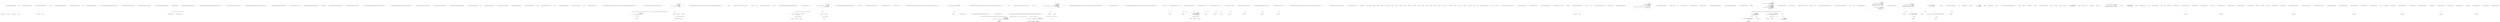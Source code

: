 digraph  {
n0 [cluster="Humanizer.Localisation.Formatters.ArabicFormatter.GetResourceKey(string, int)", label="Entry Humanizer.Localisation.Formatters.ArabicFormatter.GetResourceKey(string, int)", span="7-7"];
n1 [cluster="Humanizer.Localisation.Formatters.ArabicFormatter.GetResourceKey(string, int)", label="number == 2", span="10-10"];
n2 [cluster="Humanizer.Localisation.Formatters.ArabicFormatter.GetResourceKey(string, int)", label="return resourceKey + DualPostfix;", span="11-11"];
n3 [cluster="Humanizer.Localisation.Formatters.ArabicFormatter.GetResourceKey(string, int)", label="number >= 3 && number <= 10", span="14-14"];
n4 [cluster="Humanizer.Localisation.Formatters.ArabicFormatter.GetResourceKey(string, int)", label="return resourceKey + PluralPostfix;", span="15-15"];
n5 [cluster="Humanizer.Localisation.Formatters.ArabicFormatter.GetResourceKey(string, int)", label="return resourceKey;", span="17-17"];
n6 [cluster="Humanizer.Localisation.Formatters.ArabicFormatter.GetResourceKey(string, int)", label="Exit Humanizer.Localisation.Formatters.ArabicFormatter.GetResourceKey(string, int)", span="7-7"];
m0_0 [cluster="Humanizer.Localisation.Formatters.CzechSlovakPolishFormatter.GetResourceKey(string, int)", file="CzechSlovakPolishFormatter.cs", label="Entry Humanizer.Localisation.Formatters.CzechSlovakPolishFormatter.GetResourceKey(string, int)", span="6-6"];
m0_1 [cluster="Humanizer.Localisation.Formatters.CzechSlovakPolishFormatter.GetResourceKey(string, int)", file="CzechSlovakPolishFormatter.cs", label="number > 1 && number < 5", span="8-8"];
m0_2 [cluster="Humanizer.Localisation.Formatters.CzechSlovakPolishFormatter.GetResourceKey(string, int)", file="CzechSlovakPolishFormatter.cs", label="return resourceKey + PaucalPostfix;", span="9-9"];
m0_3 [cluster="Humanizer.Localisation.Formatters.CzechSlovakPolishFormatter.GetResourceKey(string, int)", file="CzechSlovakPolishFormatter.cs", label="return resourceKey;", span="11-11"];
m0_4 [cluster="Humanizer.Localisation.Formatters.CzechSlovakPolishFormatter.GetResourceKey(string, int)", file="CzechSlovakPolishFormatter.cs", label="Exit Humanizer.Localisation.Formatters.CzechSlovakPolishFormatter.GetResourceKey(string, int)", span="6-6"];
m3_30 [cluster="Humanizer.Localisation.Formatters.DefaultFormatter.GetResourceKey(string, int)", file="DefaultFormatter.cs", label="Entry Humanizer.Localisation.Formatters.DefaultFormatter.GetResourceKey(string, int)", span="93-93"];
m3_32 [cluster="Humanizer.Localisation.Formatters.DefaultFormatter.GetResourceKey(string, int)", file="DefaultFormatter.cs", label="return resourceKey;", span="95-95"];
m3_33 [cluster="Humanizer.Localisation.Formatters.DefaultFormatter.GetResourceKey(string, int)", file="DefaultFormatter.cs", label="Exit Humanizer.Localisation.Formatters.DefaultFormatter.GetResourceKey(string, int)", span="93-93"];
m3_17 [cluster="Humanizer.Localisation.ResourceKeys.DateHumanize.GetResourceKey(Humanizer.Localisation.TimeUnit, Humanizer.Localisation.Tense, int)", file="DefaultFormatter.cs", label="Entry Humanizer.Localisation.ResourceKeys.DateHumanize.GetResourceKey(Humanizer.Localisation.TimeUnit, Humanizer.Localisation.Tense, int)", span="30-30"];
m3_18 [cluster="Humanizer.Localisation.Formatters.DefaultFormatter.Format(string, System.Globalization.CultureInfo)", file="DefaultFormatter.cs", label="Entry Humanizer.Localisation.Formatters.DefaultFormatter.Format(string, System.Globalization.CultureInfo)", span="70-70"];
m3_25 [cluster="Humanizer.Localisation.Formatters.DefaultFormatter.Format(string, System.Globalization.CultureInfo)", file="DefaultFormatter.cs", label="Exit Humanizer.Localisation.Formatters.DefaultFormatter.Format(string, System.Globalization.CultureInfo)", span="70-70"];
m3_11 [cluster="Humanizer.Localisation.Formatters.DefaultFormatter.TimeSpanHumanize(Humanizer.Localisation.TimeUnit, int)", file="DefaultFormatter.cs", label="Entry Humanizer.Localisation.Formatters.DefaultFormatter.TimeSpanHumanize(Humanizer.Localisation.TimeUnit, int)", span="47-47"];
m3_12 [cluster="Humanizer.Localisation.Formatters.DefaultFormatter.TimeSpanHumanize(Humanizer.Localisation.TimeUnit, int)", file="DefaultFormatter.cs", label="return GetResourceForTimeSpan(timeUnit, unit);", span="49-49"];
m3_13 [cluster="Humanizer.Localisation.Formatters.DefaultFormatter.TimeSpanHumanize(Humanizer.Localisation.TimeUnit, int)", file="DefaultFormatter.cs", label="Exit Humanizer.Localisation.Formatters.DefaultFormatter.TimeSpanHumanize(Humanizer.Localisation.TimeUnit, int)", span="47-47"];
m3_3 [cluster="Humanizer.Localisation.Formatters.DefaultFormatter.GetResourceForDate(Humanizer.Localisation.TimeUnit, Humanizer.Localisation.Tense, int, System.Globalization.CultureInfo)", file="DefaultFormatter.cs", label="Entry Humanizer.Localisation.Formatters.DefaultFormatter.GetResourceForDate(Humanizer.Localisation.TimeUnit, Humanizer.Localisation.Tense, int, System.Globalization.CultureInfo)", span="52-52"];
m3_14 [cluster="Humanizer.Localisation.Formatters.DefaultFormatter.GetResourceForDate(Humanizer.Localisation.TimeUnit, Humanizer.Localisation.Tense, int, System.Globalization.CultureInfo)", file="DefaultFormatter.cs", label="string resourceKey = ResourceKeys.DateHumanize.GetResourceKey(unit, timeUnitTense: timeUnitTense, count: count)", span="54-54"];
m3_16 [cluster="Humanizer.Localisation.Formatters.DefaultFormatter.GetResourceForDate(Humanizer.Localisation.TimeUnit, Humanizer.Localisation.Tense, int, System.Globalization.CultureInfo)", file="DefaultFormatter.cs", label="Exit Humanizer.Localisation.Formatters.DefaultFormatter.GetResourceForDate(Humanizer.Localisation.TimeUnit, Humanizer.Localisation.Tense, int, System.Globalization.CultureInfo)", span="52-52"];
m3_10 [cluster="Humanizer.Localisation.Formatters.DefaultFormatter.GetResourceForTimeSpan(Humanizer.Localisation.TimeUnit, int)", file="DefaultFormatter.cs", label="Entry Humanizer.Localisation.Formatters.DefaultFormatter.GetResourceForTimeSpan(Humanizer.Localisation.TimeUnit, int)", span="58-58"];
m3_20 [cluster="Humanizer.Localisation.Formatters.DefaultFormatter.GetResourceForTimeSpan(Humanizer.Localisation.TimeUnit, int)", file="DefaultFormatter.cs", label="string resourceKey = ResourceKeys.TimeSpanHumanize.GetResourceKey(unit, count)", span="60-60"];
m3_22 [cluster="Humanizer.Localisation.Formatters.DefaultFormatter.GetResourceForTimeSpan(Humanizer.Localisation.TimeUnit, int)", file="DefaultFormatter.cs", label="Exit Humanizer.Localisation.Formatters.DefaultFormatter.GetResourceForTimeSpan(Humanizer.Localisation.TimeUnit, int)", span="58-58"];
m3_31 [cluster="string.FormatWith(params object[])", file="DefaultFormatter.cs", label="Entry string.FormatWith(params object[])", span="15-15"];
m3_0 [cluster="Humanizer.Localisation.Formatters.DefaultFormatter.DateHumanize_Now(System.Globalization.CultureInfo)", file="DefaultFormatter.cs", label="Entry Humanizer.Localisation.Formatters.DefaultFormatter.DateHumanize_Now(System.Globalization.CultureInfo)", span="14-14"];
m3_2 [cluster="Humanizer.Localisation.Formatters.DefaultFormatter.DateHumanize_Now(System.Globalization.CultureInfo)", file="DefaultFormatter.cs", label="Exit Humanizer.Localisation.Formatters.DefaultFormatter.DateHumanize_Now(System.Globalization.CultureInfo)", span="14-14"];
m3_4 [cluster="Humanizer.Localisation.Formatters.DefaultFormatter.DateHumanize(Humanizer.Localisation.TimeUnit, Humanizer.Localisation.Tense, int, System.Globalization.CultureInfo)", file="DefaultFormatter.cs", label="Entry Humanizer.Localisation.Formatters.DefaultFormatter.DateHumanize(Humanizer.Localisation.TimeUnit, Humanizer.Localisation.Tense, int, System.Globalization.CultureInfo)", span="27-27"];
m3_6 [cluster="Humanizer.Localisation.Formatters.DefaultFormatter.DateHumanize(Humanizer.Localisation.TimeUnit, Humanizer.Localisation.Tense, int, System.Globalization.CultureInfo)", file="DefaultFormatter.cs", label="Exit Humanizer.Localisation.Formatters.DefaultFormatter.DateHumanize(Humanizer.Localisation.TimeUnit, Humanizer.Localisation.Tense, int, System.Globalization.CultureInfo)", span="27-27"];
m3_19 [cluster="Humanizer.Localisation.Formatters.DefaultFormatter.Format(string, int, System.Globalization.CultureInfo)", file="DefaultFormatter.cs", label="Entry Humanizer.Localisation.Formatters.DefaultFormatter.Format(string, int, System.Globalization.CultureInfo)", span="82-82"];
m3_29 [cluster="Humanizer.Localisation.Formatters.DefaultFormatter.Format(string, int, System.Globalization.CultureInfo)", file="DefaultFormatter.cs", label="Exit Humanizer.Localisation.Formatters.DefaultFormatter.Format(string, int, System.Globalization.CultureInfo)", span="82-82"];
m3_23 [cluster="Humanizer.Localisation.ResourceKeys.TimeSpanHumanize.GetResourceKey(Humanizer.Localisation.TimeUnit, int)", file="DefaultFormatter.cs", label="Entry Humanizer.Localisation.ResourceKeys.TimeSpanHumanize.GetResourceKey(Humanizer.Localisation.TimeUnit, int)", span="22-22"];
m3_26 [cluster="Humanizer.Localisation.Formatters.DefaultFormatter.GetResourceKey(string)", file="DefaultFormatter.cs", label="Entry Humanizer.Localisation.Formatters.DefaultFormatter.GetResourceKey(string)", span="103-103"];
m3_34 [cluster="Humanizer.Localisation.Formatters.DefaultFormatter.GetResourceKey(string)", file="DefaultFormatter.cs", label="return resourceKey;", span="105-105"];
m3_35 [cluster="Humanizer.Localisation.Formatters.DefaultFormatter.GetResourceKey(string)", file="DefaultFormatter.cs", label="Exit Humanizer.Localisation.Formatters.DefaultFormatter.GetResourceKey(string)", span="103-103"];
m3_27 [cluster="Humanizer.Localisation.Resources.GetResource(string, System.Globalization.CultureInfo)", file="DefaultFormatter.cs", label="Entry Humanizer.Localisation.Resources.GetResource(string, System.Globalization.CultureInfo)", span="18-18"];
m3_7 [cluster="Humanizer.Localisation.Formatters.DefaultFormatter.TimeSpanHumanize_Zero()", file="DefaultFormatter.cs", label="Entry Humanizer.Localisation.Formatters.DefaultFormatter.TimeSpanHumanize_Zero()", span="36-36"];
m3_8 [cluster="Humanizer.Localisation.Formatters.DefaultFormatter.TimeSpanHumanize_Zero()", file="DefaultFormatter.cs", label="return GetResourceForTimeSpan(TimeUnit.Millisecond, 0);", span="38-38"];
m3_9 [cluster="Humanizer.Localisation.Formatters.DefaultFormatter.TimeSpanHumanize_Zero()", file="DefaultFormatter.cs", label="Exit Humanizer.Localisation.Formatters.DefaultFormatter.TimeSpanHumanize_Zero()", span="36-36"];
m3_36 [file="DefaultFormatter.cs", label="Humanizer.Localisation.Formatters.DefaultFormatter", span=""];
m4_3 [cluster="int.ToString()", file="FormatterRegistry.cs", label="Entry int.ToString()", span="0-0"];
m4_4 [cluster="Humanizer.Localisation.DefaultNumberToWordsConverter.ConvertToOrdinal(int)", file="FormatterRegistry.cs", label="Entry Humanizer.Localisation.DefaultNumberToWordsConverter.ConvertToOrdinal(int)", span="9-9"];
m4_5 [cluster="Humanizer.Localisation.DefaultNumberToWordsConverter.ConvertToOrdinal(int)", color=green, community=0, file="FormatterRegistry.cs", label="return number.ToString();", prediction=0, span="11-11"];
m4_6 [cluster="Humanizer.Localisation.DefaultNumberToWordsConverter.ConvertToOrdinal(int)", file="FormatterRegistry.cs", label="Exit Humanizer.Localisation.DefaultNumberToWordsConverter.ConvertToOrdinal(int)", span="9-9"];
m4_0 [cluster="Humanizer.Localisation.DefaultNumberToWordsConverter.Convert(int)", file="FormatterRegistry.cs", label="Entry Humanizer.Localisation.DefaultNumberToWordsConverter.Convert(int)", span="4-4"];
m4_1 [cluster="Humanizer.Localisation.DefaultNumberToWordsConverter.Convert(int)", color=green, community=0, file="FormatterRegistry.cs", label="return number.ToString();", prediction=1, span="6-6"];
m4_2 [cluster="Humanizer.Localisation.DefaultNumberToWordsConverter.Convert(int)", file="FormatterRegistry.cs", label="Exit Humanizer.Localisation.DefaultNumberToWordsConverter.Convert(int)", span="4-4"];
m7_59 [cluster="CommandLine.Core.TokenPartitioner.PartitionScalars(System.Collections.Generic.IEnumerable<CommandLine.Core.Token>, System.Func<string, CommandLine.Infrastructure.Maybe<System.Tuple<CommandLine.Core.DescriptorType, CommandLine.Infrastructure.Maybe<int>>>>)", file="RussianFormatter.cs", label="Entry CommandLine.Core.TokenPartitioner.PartitionScalars(System.Collections.Generic.IEnumerable<CommandLine.Core.Token>, System.Func<string, CommandLine.Infrastructure.Maybe<System.Tuple<CommandLine.Core.DescriptorType, CommandLine.Infrastructure.Maybe<int>>>>)", span="47-47"];
m7_60 [cluster="CommandLine.Core.TokenPartitioner.PartitionScalars(System.Collections.Generic.IEnumerable<CommandLine.Core.Token>, System.Func<string, CommandLine.Infrastructure.Maybe<System.Tuple<CommandLine.Core.DescriptorType, CommandLine.Infrastructure.Maybe<int>>>>)", file="RussianFormatter.cs", label="return from tseq in tokens.Pairwise(\r\n                (f, s) =>\r\n                        f.IsName() && s.IsValue()\r\n                            ? typeLookup(f.Text).Return(info =>\r\n                                    info.Item1 == DescriptorType.Scalar ? new[] { f, s } : new Token[] { }, new Token[] { })\r\n                                    : new Token[] { })\r\n                from t in tseq\r\n                select t;", span="51-58"];
m7_61 [cluster="CommandLine.Core.TokenPartitioner.PartitionScalars(System.Collections.Generic.IEnumerable<CommandLine.Core.Token>, System.Func<string, CommandLine.Infrastructure.Maybe<System.Tuple<CommandLine.Core.DescriptorType, CommandLine.Infrastructure.Maybe<int>>>>)", file="RussianFormatter.cs", label="Exit CommandLine.Core.TokenPartitioner.PartitionScalars(System.Collections.Generic.IEnumerable<CommandLine.Core.Token>, System.Func<string, CommandLine.Infrastructure.Maybe<System.Tuple<CommandLine.Core.DescriptorType, CommandLine.Infrastructure.Maybe<int>>>>)", span="47-47"];
m7_95 [cluster="Unk.Pairwise", file="RussianFormatter.cs", label="Entry Unk.Pairwise", span=""];
m7_19 [cluster="System.Collections.Generic.IEnumerable<TSource>.Pairwise<TSource, TResult>(System.Func<TSource, TSource, TResult>)", file="RussianFormatter.cs", label="Entry System.Collections.Generic.IEnumerable<TSource>.Pairwise<TSource, TResult>(System.Func<TSource, TSource, TResult>)", span="24-24"];
m7_16 [cluster="Unk.PartitionScalars", file="RussianFormatter.cs", label="Entry Unk.PartitionScalars", span=""];
m7_37 [cluster="Unk.IsValue", file="RussianFormatter.cs", label="Entry Unk.IsValue", span=""];
m7_113 [cluster="System.Collections.Generic.KeyValuePair<TKey, TValue>.KeyValuePair(TKey, TValue)", file="RussianFormatter.cs", label="Entry System.Collections.Generic.KeyValuePair<TKey, TValue>.KeyValuePair(TKey, TValue)", span="0-0"];
m7_101 [cluster="Unk.CreateValue", file="RussianFormatter.cs", label="Entry Unk.CreateValue", span=""];
m7_21 [cluster="CommandLine.Core.TokenPartitioner.SequenceTokensToKeyValuePairEnumerable(System.Collections.Generic.IEnumerable<CommandLine.Core.Token>)", file="RussianFormatter.cs", label="Entry CommandLine.Core.TokenPartitioner.SequenceTokensToKeyValuePairEnumerable(System.Collections.Generic.IEnumerable<CommandLine.Core.Token>)", span="77-77"];
m7_93 [cluster="CommandLine.Core.TokenPartitioner.SequenceTokensToKeyValuePairEnumerable(System.Collections.Generic.IEnumerable<CommandLine.Core.Token>)", file="RussianFormatter.cs", label="return from t in tokens.Pairwise(\r\n                (f, s) =>\r\n                        f.IsName()\r\n                            ? CreateValue(f.Text, tokens.SkipWhile(t => t.Equals(f)).TakeWhile(v => v.IsValue()).Select(x => x.Text).ToArray())\r\n                            : CreateValue(string.Empty))\r\n                   where t.Key.Length > 0 && t.Value.Any()\r\n                   select t;", span="80-86"];
m7_94 [cluster="CommandLine.Core.TokenPartitioner.SequenceTokensToKeyValuePairEnumerable(System.Collections.Generic.IEnumerable<CommandLine.Core.Token>)", file="RussianFormatter.cs", label="Exit CommandLine.Core.TokenPartitioner.SequenceTokensToKeyValuePairEnumerable(System.Collections.Generic.IEnumerable<CommandLine.Core.Token>)", span="77-77"];
m7_53 [cluster="System.Func<T, TResult>.Invoke(T)", file="RussianFormatter.cs", label="Entry System.Func<T, TResult>.Invoke(T)", span="0-0"];
m7_78 [cluster="System.Collections.Generic.IEnumerable<TSource>.SkipWhile<TSource>(System.Func<TSource, bool>)", file="RussianFormatter.cs", label="Entry System.Collections.Generic.IEnumerable<TSource>.SkipWhile<TSource>(System.Func<TSource, bool>)", span="0-0"];
m7_96 [cluster="System.Collections.Generic.IEnumerable<TSource>.Any<TSource>()", file="RussianFormatter.cs", label="Entry System.Collections.Generic.IEnumerable<TSource>.Any<TSource>()", span="0-0"];
m7_26 [cluster="System.Collections.Generic.List<T>.Contains(T)", file="RussianFormatter.cs", label="Entry System.Collections.Generic.List<T>.Contains(T)", span="0-0"];
m7_13 [cluster="CommandLine.Core.TokenPartitioner.PartitionSwitches(System.Collections.Generic.IEnumerable<CommandLine.Core.Token>, System.Func<string, CommandLine.Infrastructure.Maybe<System.Tuple<CommandLine.Core.DescriptorType, CommandLine.Infrastructure.Maybe<int>>>>)", file="RussianFormatter.cs", label="Entry CommandLine.Core.TokenPartitioner.PartitionSwitches(System.Collections.Generic.IEnumerable<CommandLine.Core.Token>, System.Func<string, CommandLine.Infrastructure.Maybe<System.Tuple<CommandLine.Core.DescriptorType, CommandLine.Infrastructure.Maybe<int>>>>)", span="38-38"];
m7_51 [cluster="CommandLine.Core.TokenPartitioner.PartitionSwitches(System.Collections.Generic.IEnumerable<CommandLine.Core.Token>, System.Func<string, CommandLine.Infrastructure.Maybe<System.Tuple<CommandLine.Core.DescriptorType, CommandLine.Infrastructure.Maybe<int>>>>)", file="RussianFormatter.cs", label="return from t in tokens\r\n                   where typeLookup(t.Text).Return(info => t.IsName() && info.Item1 == DescriptorType.Boolean, false)\r\n                   select t;", span="42-44"];
m7_52 [cluster="CommandLine.Core.TokenPartitioner.PartitionSwitches(System.Collections.Generic.IEnumerable<CommandLine.Core.Token>, System.Func<string, CommandLine.Infrastructure.Maybe<System.Tuple<CommandLine.Core.DescriptorType, CommandLine.Infrastructure.Maybe<int>>>>)", file="RussianFormatter.cs", label="Exit CommandLine.Core.TokenPartitioner.PartitionSwitches(System.Collections.Generic.IEnumerable<CommandLine.Core.Token>, System.Func<string, CommandLine.Infrastructure.Maybe<System.Tuple<CommandLine.Core.DescriptorType, CommandLine.Infrastructure.Maybe<int>>>>)", span="38-38"];
m7_14 [cluster="Unk.Where", file="RussianFormatter.cs", label="Entry Unk.Where", span=""];
m7_80 [cluster="CommandLine.Infrastructure.MaybeExtensions.Return<T1, T2>(CommandLine.Infrastructure.Maybe<T1>, System.Func<T1, T2>, T2)", file="RussianFormatter.cs", label="Entry CommandLine.Infrastructure.MaybeExtensions.Return<T1, T2>(CommandLine.Infrastructure.Maybe<T1>, System.Func<T1, T2>, T2)", span="103-103"];
m7_100 [cluster="Unk.ToArray", file="RussianFormatter.cs", label="Entry Unk.ToArray", span=""];
m7_69 [cluster="CommandLine.Core.TokenPartitioner.PartitionSequences(System.Collections.Generic.IEnumerable<CommandLine.Core.Token>, System.Func<string, CommandLine.Infrastructure.Maybe<System.Tuple<CommandLine.Core.DescriptorType, CommandLine.Infrastructure.Maybe<int>>>>)", file="RussianFormatter.cs", label="Entry CommandLine.Core.TokenPartitioner.PartitionSequences(System.Collections.Generic.IEnumerable<CommandLine.Core.Token>, System.Func<string, CommandLine.Infrastructure.Maybe<System.Tuple<CommandLine.Core.DescriptorType, CommandLine.Infrastructure.Maybe<int>>>>)", span="61-61"];
m7_70 [cluster="CommandLine.Core.TokenPartitioner.PartitionSequences(System.Collections.Generic.IEnumerable<CommandLine.Core.Token>, System.Func<string, CommandLine.Infrastructure.Maybe<System.Tuple<CommandLine.Core.DescriptorType, CommandLine.Infrastructure.Maybe<int>>>>)", file="RussianFormatter.cs", label="return from tseq in tokens.Pairwise(\r\n                (f, s) =>     \r\n                        f.IsName() && s.IsValue()\r\n                            ? typeLookup(f.Text).Return(info =>\r\n                                   info.Item1 == DescriptorType.Sequence\r\n                                        ? new[] { f }.Concat(tokens.SkipWhile(t => t.Equals(f)).TakeWhile(v => v.IsValue()).Take(MaybeExtensions.Return(info.Item2, items => items, 0)))\r\n                                        : new Token[] { } , new Token[] { })\r\n                            : new Token[] {})\r\n                from t in tseq\r\n                select t;", span="65-74"];
m7_71 [cluster="CommandLine.Core.TokenPartitioner.PartitionSequences(System.Collections.Generic.IEnumerable<CommandLine.Core.Token>, System.Func<string, CommandLine.Infrastructure.Maybe<System.Tuple<CommandLine.Core.DescriptorType, CommandLine.Infrastructure.Maybe<int>>>>)", file="RussianFormatter.cs", label="Exit CommandLine.Core.TokenPartitioner.PartitionSequences(System.Collections.Generic.IEnumerable<CommandLine.Core.Token>, System.Func<string, CommandLine.Infrastructure.Maybe<System.Tuple<CommandLine.Core.DescriptorType, CommandLine.Infrastructure.Maybe<int>>>>)", span="61-61"];
m7_81 [cluster="System.Collections.Generic.IEnumerable<TSource>.Take<TSource>(int)", file="RussianFormatter.cs", label="Entry System.Collections.Generic.IEnumerable<TSource>.Take<TSource>(int)", span="0-0"];
m7_0 [cluster="CommandLine.Core.TokenPartitioner.Partition(System.Collections.Generic.IEnumerable<CommandLine.Core.Token>, System.Func<string, CommandLine.Infrastructure.Maybe<System.Tuple<CommandLine.Core.DescriptorType, CommandLine.Infrastructure.Maybe<int>>>>)", file="RussianFormatter.cs", label="Entry CommandLine.Core.TokenPartitioner.Partition(System.Collections.Generic.IEnumerable<CommandLine.Core.Token>, System.Func<string, CommandLine.Infrastructure.Maybe<System.Tuple<CommandLine.Core.DescriptorType, CommandLine.Infrastructure.Maybe<int>>>>)", span="16-16"];
m7_1 [cluster="CommandLine.Core.TokenPartitioner.Partition(System.Collections.Generic.IEnumerable<CommandLine.Core.Token>, System.Func<string, CommandLine.Infrastructure.Maybe<System.Tuple<CommandLine.Core.DescriptorType, CommandLine.Infrastructure.Maybe<int>>>>)", file="RussianFormatter.cs", label="var tokenList = tokens.ToList()", span="20-20"];
m7_2 [cluster="CommandLine.Core.TokenPartitioner.Partition(System.Collections.Generic.IEnumerable<CommandLine.Core.Token>, System.Func<string, CommandLine.Infrastructure.Maybe<System.Tuple<CommandLine.Core.DescriptorType, CommandLine.Infrastructure.Maybe<int>>>>)", file="RussianFormatter.cs", label="var switches = PartitionSwitches(tokenList, typeLookup).ToList()", span="21-21"];
m7_4 [cluster="CommandLine.Core.TokenPartitioner.Partition(System.Collections.Generic.IEnumerable<CommandLine.Core.Token>, System.Func<string, CommandLine.Infrastructure.Maybe<System.Tuple<CommandLine.Core.DescriptorType, CommandLine.Infrastructure.Maybe<int>>>>)", file="RussianFormatter.cs", label="var scalars = PartitionScalars(tokensExceptSwitches, typeLookup).ToList()", span="23-23"];
m7_6 [cluster="CommandLine.Core.TokenPartitioner.Partition(System.Collections.Generic.IEnumerable<CommandLine.Core.Token>, System.Func<string, CommandLine.Infrastructure.Maybe<System.Tuple<CommandLine.Core.DescriptorType, CommandLine.Infrastructure.Maybe<int>>>>)", file="RussianFormatter.cs", label="var sequences = PartitionSequences(tokensExceptSwitchesAndScalars, typeLookup).ToList()", span="25-25"];
m7_3 [cluster="CommandLine.Core.TokenPartitioner.Partition(System.Collections.Generic.IEnumerable<CommandLine.Core.Token>, System.Func<string, CommandLine.Infrastructure.Maybe<System.Tuple<CommandLine.Core.DescriptorType, CommandLine.Infrastructure.Maybe<int>>>>)", file="RussianFormatter.cs", label="var tokensExceptSwitches = tokenList.Where(x => !switches.Contains(x)).ToList()", span="22-22"];
m7_10 [cluster="CommandLine.Core.TokenPartitioner.Partition(System.Collections.Generic.IEnumerable<CommandLine.Core.Token>, System.Func<string, CommandLine.Infrastructure.Maybe<System.Tuple<CommandLine.Core.DescriptorType, CommandLine.Infrastructure.Maybe<int>>>>)", file="RussianFormatter.cs", label="return Tuple.Create(\r\n                    switches.Select(t => CreateValue(t.Text,''true''))\r\n                        .Concat(scalars.Pairwise((f, s) => CreateValue(f.Text, s.Text)))\r\n                        .Concat(SequenceTokensToKeyValuePairEnumerable(sequences)),\r\n                values.Select(t => t.Text),\r\n                errors);", span="30-35"];
m7_5 [cluster="CommandLine.Core.TokenPartitioner.Partition(System.Collections.Generic.IEnumerable<CommandLine.Core.Token>, System.Func<string, CommandLine.Infrastructure.Maybe<System.Tuple<CommandLine.Core.DescriptorType, CommandLine.Infrastructure.Maybe<int>>>>)", file="RussianFormatter.cs", label="var tokensExceptSwitchesAndScalars = (tokensExceptSwitches.Where(x => !scalars.Contains(x))).ToList()", span="24-24"];
m7_7 [cluster="CommandLine.Core.TokenPartitioner.Partition(System.Collections.Generic.IEnumerable<CommandLine.Core.Token>, System.Func<string, CommandLine.Infrastructure.Maybe<System.Tuple<CommandLine.Core.DescriptorType, CommandLine.Infrastructure.Maybe<int>>>>)", file="RussianFormatter.cs", label="var tokensExceptSwitchesAndScalarsAndSeq = tokensExceptSwitchesAndScalars.Where(x => !sequences.Contains(x)).ToList()", span="26-26"];
m7_8 [cluster="CommandLine.Core.TokenPartitioner.Partition(System.Collections.Generic.IEnumerable<CommandLine.Core.Token>, System.Func<string, CommandLine.Infrastructure.Maybe<System.Tuple<CommandLine.Core.DescriptorType, CommandLine.Infrastructure.Maybe<int>>>>)", file="RussianFormatter.cs", label="var values = tokensExceptSwitchesAndScalarsAndSeq.Where(v => v.IsValue()).ToList()", span="27-27"];
m7_9 [cluster="CommandLine.Core.TokenPartitioner.Partition(System.Collections.Generic.IEnumerable<CommandLine.Core.Token>, System.Func<string, CommandLine.Infrastructure.Maybe<System.Tuple<CommandLine.Core.DescriptorType, CommandLine.Infrastructure.Maybe<int>>>>)", file="RussianFormatter.cs", label="var errors = tokensExceptSwitchesAndScalarsAndSeq.Where(x => !values.Contains(x))", span="28-28"];
m7_11 [cluster="CommandLine.Core.TokenPartitioner.Partition(System.Collections.Generic.IEnumerable<CommandLine.Core.Token>, System.Func<string, CommandLine.Infrastructure.Maybe<System.Tuple<CommandLine.Core.DescriptorType, CommandLine.Infrastructure.Maybe<int>>>>)", file="RussianFormatter.cs", label="Exit CommandLine.Core.TokenPartitioner.Partition(System.Collections.Generic.IEnumerable<CommandLine.Core.Token>, System.Func<string, CommandLine.Infrastructure.Maybe<System.Tuple<CommandLine.Core.DescriptorType, CommandLine.Infrastructure.Maybe<int>>>>)", span="16-16"];
m7_82 [cluster="System.Collections.Generic.IEnumerable<TSource>.Concat<TSource>(System.Collections.Generic.IEnumerable<TSource>)", file="RussianFormatter.cs", label="Entry System.Collections.Generic.IEnumerable<TSource>.Concat<TSource>(System.Collections.Generic.IEnumerable<TSource>)", span="0-0"];
m7_12 [cluster="System.Collections.Generic.IEnumerable<TSource>.ToList<TSource>()", file="RussianFormatter.cs", label="Entry System.Collections.Generic.IEnumerable<TSource>.ToList<TSource>()", span="0-0"];
m7_65 [cluster="CommandLine.Core.Token.IsValue()", file="RussianFormatter.cs", label="Entry CommandLine.Core.Token.IsValue()", span="77-77"];
m7_58 [cluster="CommandLine.Core.Token.IsName()", file="RussianFormatter.cs", label="Entry CommandLine.Core.Token.IsName()", span="72-72"];
m7_108 [cluster="lambda expression", file="RussianFormatter.cs", label="Entry lambda expression", span="83-83"];
m7_24 [cluster="lambda expression", file="RussianFormatter.cs", label="!switches.Contains(x)", span="22-22"];
m7_23 [cluster="lambda expression", file="RussianFormatter.cs", label="Entry lambda expression", span="22-22"];
m7_28 [cluster="lambda expression", file="RussianFormatter.cs", label="!scalars.Contains(x)", span="24-24"];
m7_27 [cluster="lambda expression", file="RussianFormatter.cs", label="Entry lambda expression", span="24-24"];
m7_32 [cluster="lambda expression", file="RussianFormatter.cs", label="!sequences.Contains(x)", span="26-26"];
m7_31 [cluster="lambda expression", file="RussianFormatter.cs", label="Entry lambda expression", span="26-26"];
m7_34 [cluster="lambda expression", file="RussianFormatter.cs", label="Entry lambda expression", span="27-27"];
m7_39 [cluster="lambda expression", file="RussianFormatter.cs", label="!values.Contains(x)", span="28-28"];
m7_38 [cluster="lambda expression", file="RussianFormatter.cs", label="Entry lambda expression", span="28-28"];
m7_41 [cluster="lambda expression", file="RussianFormatter.cs", label="Entry lambda expression", span="31-31"];
m7_45 [cluster="lambda expression", file="RussianFormatter.cs", label="Entry lambda expression", span="32-32"];
m7_48 [cluster="lambda expression", file="RussianFormatter.cs", label="Entry lambda expression", span="34-34"];
m7_25 [cluster="lambda expression", file="RussianFormatter.cs", label="Exit lambda expression", span="22-22"];
m7_29 [cluster="lambda expression", file="RussianFormatter.cs", label="Exit lambda expression", span="24-24"];
m7_33 [cluster="lambda expression", file="RussianFormatter.cs", label="Exit lambda expression", span="26-26"];
m7_35 [cluster="lambda expression", file="RussianFormatter.cs", label="v.IsValue()", span="27-27"];
m7_36 [cluster="lambda expression", file="RussianFormatter.cs", label="Exit lambda expression", span="27-27"];
m7_40 [cluster="lambda expression", file="RussianFormatter.cs", label="Exit lambda expression", span="28-28"];
m7_42 [cluster="lambda expression", file="RussianFormatter.cs", label="CreateValue(t.Text,''true'')", span="31-31"];
m7_43 [cluster="lambda expression", file="RussianFormatter.cs", label="Exit lambda expression", span="31-31"];
m7_46 [cluster="lambda expression", file="RussianFormatter.cs", label="CreateValue(f.Text, s.Text)", span="32-32"];
m7_47 [cluster="lambda expression", file="RussianFormatter.cs", label="Exit lambda expression", span="32-32"];
m7_49 [cluster="lambda expression", file="RussianFormatter.cs", label="t.Text", span="34-34"];
m7_50 [cluster="lambda expression", file="RussianFormatter.cs", label="Exit lambda expression", span="34-34"];
m7_55 [cluster="lambda expression", file="RussianFormatter.cs", label="Entry lambda expression", span="43-43"];
m7_56 [cluster="lambda expression", file="RussianFormatter.cs", label="t.IsName() && info.Item1 == DescriptorType.Boolean", span="43-43"];
m7_57 [cluster="lambda expression", file="RussianFormatter.cs", label="Exit lambda expression", span="43-43"];
m7_63 [cluster="lambda expression", file="RussianFormatter.cs", label="f.IsName() && s.IsValue()\r\n                            ? typeLookup(f.Text).Return(info =>\r\n                                    info.Item1 == DescriptorType.Scalar ? new[] { f, s } : new Token[] { }, new Token[] { })\r\n                                    : new Token[] { }", span="53-56"];
m7_62 [cluster="lambda expression", file="RussianFormatter.cs", label="Entry lambda expression", span="52-56"];
m7_67 [cluster="lambda expression", file="RussianFormatter.cs", label="info.Item1 == DescriptorType.Scalar ? new[] { f, s } : new Token[] { }", span="55-55"];
m7_64 [cluster="lambda expression", file="RussianFormatter.cs", label="Exit lambda expression", span="52-56"];
m7_66 [cluster="lambda expression", file="RussianFormatter.cs", label="Entry lambda expression", span="54-55"];
m7_68 [cluster="lambda expression", file="RussianFormatter.cs", label="Exit lambda expression", span="54-55"];
m7_73 [cluster="lambda expression", file="RussianFormatter.cs", label="f.IsName() && s.IsValue()\r\n                            ? typeLookup(f.Text).Return(info =>\r\n                                   info.Item1 == DescriptorType.Sequence\r\n                                        ? new[] { f }.Concat(tokens.SkipWhile(t => t.Equals(f)).TakeWhile(v => v.IsValue()).Take(MaybeExtensions.Return(info.Item2, items => items, 0)))\r\n                                        : new Token[] { } , new Token[] { })\r\n                            : new Token[] {}", span="67-72"];
m7_76 [cluster="lambda expression", file="RussianFormatter.cs", label="info.Item1 == DescriptorType.Sequence\r\n                                        ? new[] { f }.Concat(tokens.SkipWhile(t => t.Equals(f)).TakeWhile(v => v.IsValue()).Take(MaybeExtensions.Return(info.Item2, items => items, 0)))\r\n                                        : new Token[] { }", span="69-71"];
m7_72 [cluster="lambda expression", file="RussianFormatter.cs", label="Entry lambda expression", span="66-72"];
m7_84 [cluster="lambda expression", file="RussianFormatter.cs", label="t.Equals(f)", span="70-70"];
m7_74 [cluster="lambda expression", file="RussianFormatter.cs", label="Exit lambda expression", span="66-72"];
m7_75 [cluster="lambda expression", file="RussianFormatter.cs", label="Entry lambda expression", span="68-71"];
m7_77 [cluster="lambda expression", file="RussianFormatter.cs", label="Exit lambda expression", span="68-71"];
m7_83 [cluster="lambda expression", file="RussianFormatter.cs", label="Entry lambda expression", span="70-70"];
m7_87 [cluster="lambda expression", file="RussianFormatter.cs", label="Entry lambda expression", span="70-70"];
m7_90 [cluster="lambda expression", file="RussianFormatter.cs", label="Entry lambda expression", span="70-70"];
m7_85 [cluster="lambda expression", file="RussianFormatter.cs", label="Exit lambda expression", span="70-70"];
m7_88 [cluster="lambda expression", file="RussianFormatter.cs", label="v.IsValue()", span="70-70"];
m7_89 [cluster="lambda expression", file="RussianFormatter.cs", label="Exit lambda expression", span="70-70"];
m7_91 [cluster="lambda expression", file="RussianFormatter.cs", label=items, span="70-70"];
m7_92 [cluster="lambda expression", file="RussianFormatter.cs", label="Exit lambda expression", span="70-70"];
m7_98 [cluster="lambda expression", file="RussianFormatter.cs", label="f.IsName()\r\n                            ? CreateValue(f.Text, tokens.SkipWhile(t => t.Equals(f)).TakeWhile(v => v.IsValue()).Select(x => x.Text).ToArray())\r\n                            : CreateValue(string.Empty)", span="82-84"];
m7_97 [cluster="lambda expression", file="RussianFormatter.cs", label="Entry lambda expression", span="81-84"];
m7_103 [cluster="lambda expression", file="RussianFormatter.cs", label="t.Equals(f)", span="83-83"];
m7_99 [cluster="lambda expression", file="RussianFormatter.cs", label="Exit lambda expression", span="81-84"];
m7_102 [cluster="lambda expression", file="RussianFormatter.cs", label="Entry lambda expression", span="83-83"];
m7_105 [cluster="lambda expression", file="RussianFormatter.cs", label="Entry lambda expression", span="83-83"];
m7_104 [cluster="lambda expression", file="RussianFormatter.cs", label="Exit lambda expression", span="83-83"];
m7_106 [cluster="lambda expression", file="RussianFormatter.cs", label="v.IsValue()", span="83-83"];
m7_107 [cluster="lambda expression", file="RussianFormatter.cs", label="Exit lambda expression", span="83-83"];
m7_109 [cluster="lambda expression", file="RussianFormatter.cs", label="x.Text", span="83-83"];
m7_110 [cluster="lambda expression", file="RussianFormatter.cs", label="Exit lambda expression", span="83-83"];
m7_30 [cluster="Unk.Contains", file="RussianFormatter.cs", label="Entry Unk.Contains", span=""];
m7_18 [cluster="Unk.Select", file="RussianFormatter.cs", label="Entry Unk.Select", span=""];
m7_86 [cluster="CommandLine.Core.Token.Equals(CommandLine.Core.Token)", file="RussianFormatter.cs", label="Entry CommandLine.Core.Token.Equals(CommandLine.Core.Token)", span="59-59"];
m7_20 [cluster="Unk.Concat", file="RussianFormatter.cs", label="Entry Unk.Concat", span=""];
m7_15 [cluster="Unk.ToList", file="RussianFormatter.cs", label="Entry Unk.ToList", span=""];
m7_22 [cluster="Unk.Create", file="RussianFormatter.cs", label="Entry Unk.Create", span=""];
m7_79 [cluster="System.Collections.Generic.IEnumerable<TSource>.TakeWhile<TSource>(System.Func<TSource, bool>)", file="RussianFormatter.cs", label="Entry System.Collections.Generic.IEnumerable<TSource>.TakeWhile<TSource>(System.Func<TSource, bool>)", span="0-0"];
m7_44 [cluster="CommandLine.Core.TokenPartitioner.CreateValue(string, params string[])", file="RussianFormatter.cs", label="Entry CommandLine.Core.TokenPartitioner.CreateValue(string, params string[])", span="89-89"];
m7_111 [cluster="CommandLine.Core.TokenPartitioner.CreateValue(string, params string[])", file="RussianFormatter.cs", label="return new KeyValuePair<string, IEnumerable<string>>(value, values);", span="91-91"];
m7_112 [cluster="CommandLine.Core.TokenPartitioner.CreateValue(string, params string[])", file="RussianFormatter.cs", label="Exit CommandLine.Core.TokenPartitioner.CreateValue(string, params string[])", span="89-89"];
m7_54 [cluster="CommandLine.Infrastructure.Maybe<T1>.Return<T1, T2>(System.Func<T1, T2>, T2)", file="RussianFormatter.cs", label="Entry CommandLine.Infrastructure.Maybe<T1>.Return<T1, T2>(System.Func<T1, T2>, T2)", span="103-103"];
m7_17 [cluster="Unk.PartitionSequences", file="RussianFormatter.cs", label="Entry Unk.PartitionSequences", span=""];
m7_114 [file="RussianFormatter.cs", label=switches, span=""];
m7_115 [file="RussianFormatter.cs", label=scalars, span=""];
m7_116 [file="RussianFormatter.cs", label=sequences, span=""];
m7_117 [file="RussianFormatter.cs", label=values, span=""];
m7_118 [file="RussianFormatter.cs", label=t, span=""];
m7_119 [file="RussianFormatter.cs", label="System.Func<string, CommandLine.Infrastructure.Maybe<System.Tuple<CommandLine.Core.DescriptorType, CommandLine.Infrastructure.Maybe<int>>>>", span=""];
m7_120 [file="RussianFormatter.cs", label="CommandLine.Core.Token", span=""];
m7_121 [file="RussianFormatter.cs", label="CommandLine.Core.Token", span=""];
m7_122 [file="RussianFormatter.cs", label="System.Collections.Generic.IEnumerable<CommandLine.Core.Token>", span=""];
m7_123 [file="RussianFormatter.cs", label="System.Func<string, CommandLine.Infrastructure.Maybe<System.Tuple<CommandLine.Core.DescriptorType, CommandLine.Infrastructure.Maybe<int>>>>", span=""];
m7_124 [file="RussianFormatter.cs", label="CommandLine.Core.Token", span=""];
m7_125 [file="RussianFormatter.cs", label="System.Collections.Generic.IEnumerable<CommandLine.Core.Token>", span=""];
m7_126 [file="RussianFormatter.cs", label="CommandLine.Core.Token", span=""];
m8_0 [cluster="Humanizer.Localisation.Formatters.SerbianFormatter.GetResourceKey(string, int)", file="SerbianFormatter.cs", label="Entry Humanizer.Localisation.Formatters.SerbianFormatter.GetResourceKey(string, int)", span="6-6"];
m8_1 [cluster="Humanizer.Localisation.Formatters.SerbianFormatter.GetResourceKey(string, int)", file="SerbianFormatter.cs", label="int mod10 = number % 10", span="8-8"];
m8_3 [cluster="Humanizer.Localisation.Formatters.SerbianFormatter.GetResourceKey(string, int)", file="SerbianFormatter.cs", label="return resourceKey + PaucalPostfix;", span="11-11"];
m8_4 [cluster="Humanizer.Localisation.Formatters.SerbianFormatter.GetResourceKey(string, int)", file="SerbianFormatter.cs", label="return resourceKey;", span="13-13"];
m8_2 [cluster="Humanizer.Localisation.Formatters.SerbianFormatter.GetResourceKey(string, int)", file="SerbianFormatter.cs", label="mod10 > 1 && mod10 < 5", span="10-10"];
m8_5 [cluster="Humanizer.Localisation.Formatters.SerbianFormatter.GetResourceKey(string, int)", file="SerbianFormatter.cs", label="Exit Humanizer.Localisation.Formatters.SerbianFormatter.GetResourceKey(string, int)", span="6-6"];
m9_18 [cluster="CommandLine.Core.Specification.IsOption()", file="SlovenianFormatter.cs", label="Entry CommandLine.Core.Specification.IsOption()", span="11-11"];
m9_0 [cluster="CommandLine.Core.SpecificationPropertyRules.EnforceMutuallyExclusiveSet()", file="SlovenianFormatter.cs", label="Entry CommandLine.Core.SpecificationPropertyRules.EnforceMutuallyExclusiveSet()", span="18-18"];
m9_1 [cluster="CommandLine.Core.SpecificationPropertyRules.EnforceMutuallyExclusiveSet()", file="SlovenianFormatter.cs", label="return specProps =>\r\n                {\r\n                    var options = specProps.Where(sp => sp.Specification.IsOption()\r\n                        && sp.Value.IsJust()\r\n                        && sp.Specification.GetSetName().Length > 0);\r\n                    var groups = options.GroupBy(g => ((OptionSpecification)g.Specification).SetName);\r\n                    if (groups.Count() > 1)\r\n                    {\r\n                        return options.Select(s => Maybe.Just<Error>(new MutuallyExclusiveSetError(NameInfo.FromOptionSpecification((OptionSpecification)s.Specification))));\r\n                    }\r\n                    return Enumerable.Empty<Nothing<Error>>();\r\n                };", span="20-31"];
m9_2 [cluster="CommandLine.Core.SpecificationPropertyRules.EnforceMutuallyExclusiveSet()", file="SlovenianFormatter.cs", label="Exit CommandLine.Core.SpecificationPropertyRules.EnforceMutuallyExclusiveSet()", span="18-18"];
m9_29 [cluster="CommandLine.Infrastructure.Maybe.Just<T>(T)", file="SlovenianFormatter.cs", label="Entry CommandLine.Infrastructure.Maybe.Just<T>(T)", span="68-68"];
m9_41 [cluster="Unk.Any", file="SlovenianFormatter.cs", label="Entry Unk.Any", span=""];
m9_52 [cluster="CommandLine.Infrastructure.Maybe<T>.IsNothing<T>()", file="SlovenianFormatter.cs", label="Entry CommandLine.Infrastructure.Maybe<T>.IsNothing<T>()", span="144-144"];
m9_74 [cluster="CommandLine.Core.Specification.IsMaxNotSpecified()", file="SlovenianFormatter.cs", label="Entry CommandLine.Core.Specification.IsMaxNotSpecified()", span="75-75"];
m9_19 [cluster="CommandLine.Infrastructure.Maybe<T>.IsJust<T>()", file="SlovenianFormatter.cs", label="Entry CommandLine.Infrastructure.Maybe<T>.IsJust<T>()", span="149-149"];
m9_28 [cluster="CommandLine.NameInfo.FromOptionSpecification(CommandLine.Core.OptionSpecification)", file="SlovenianFormatter.cs", label="Entry CommandLine.NameInfo.FromOptionSpecification(CommandLine.Core.OptionSpecification)", span="60-60"];
m9_78 [cluster="CommandLine.SequenceOutOfRangeError.SequenceOutOfRangeError(CommandLine.NameInfo)", file="SlovenianFormatter.cs", label="Entry CommandLine.SequenceOutOfRangeError.SequenceOutOfRangeError(CommandLine.NameInfo)", span="316-316"];
m9_30 [cluster="CommandLine.Core.SpecificationPropertyRules.EnforceRequired()", file="SlovenianFormatter.cs", label="Entry CommandLine.Core.SpecificationPropertyRules.EnforceRequired()", span="34-34"];
m9_31 [cluster="CommandLine.Core.SpecificationPropertyRules.EnforceRequired()", file="SlovenianFormatter.cs", label="return specProps =>\r\n            {\r\n                List<string> setsWithTrue =\r\n                    specProps.Where(sp => sp.Specification.IsOption() && sp.Value.IsJust() && sp.Specification.Required)\r\n                        .Select(x => x.Specification.GetSetName()).ToList();\r\n                \r\n                var requiredButEmpty =\r\n                    specProps.Where(sp => sp.Value.IsNothing() && \r\n                                          sp.Specification.Required &&\r\n                                          !setsWithTrue.Contains(sp.Specification.GetSetName())).ToList();\r\n                    if (requiredButEmpty.Any()) {\r\n                        return requiredButEmpty.Select(s => Maybe.Just<Error>(new MissingRequiredOptionError(\r\n                            NameInfo.FromSpecification(s.Specification))));\r\n                    }\r\n                    return Enumerable.Empty<Nothing<Error>>();\r\n                };", span="36-51"];
m9_32 [cluster="CommandLine.Core.SpecificationPropertyRules.EnforceRequired()", file="SlovenianFormatter.cs", label="Exit CommandLine.Core.SpecificationPropertyRules.EnforceRequired()", span="34-34"];
m9_53 [cluster="System.Collections.Generic.List<T>.Contains(T)", file="SlovenianFormatter.cs", label="Entry System.Collections.Generic.List<T>.Contains(T)", span="0-0"];
m9_73 [cluster="CommandLine.Infrastructure.Maybe<T>.FromJust<T>(System.Exception)", file="SlovenianFormatter.cs", label="Entry CommandLine.Infrastructure.Maybe<T>.FromJust<T>(System.Exception)", span="134-134"];
m9_58 [cluster="Unk.FromSpecification", file="SlovenianFormatter.cs", label="Entry Unk.FromSpecification", span=""];
m9_10 [cluster="Unk.Where", file="SlovenianFormatter.cs", label="Entry Unk.Where", span=""];
m9_57 [cluster="CommandLine.MissingRequiredOptionError.MissingRequiredOptionError(CommandLine.NameInfo)", file="SlovenianFormatter.cs", label="Entry CommandLine.MissingRequiredOptionError.MissingRequiredOptionError(CommandLine.NameInfo)", span="283-283"];
m9_27 [cluster="CommandLine.MutuallyExclusiveSetError.MutuallyExclusiveSetError(CommandLine.NameInfo)", file="SlovenianFormatter.cs", label="Entry CommandLine.MutuallyExclusiveSetError.MutuallyExclusiveSetError(CommandLine.NameInfo)", span="294-294"];
m9_12 [cluster="Unk.Count", file="SlovenianFormatter.cs", label="Entry Unk.Count", span=""];
m9_48 [cluster="Unk.GetSetName", file="SlovenianFormatter.cs", label="Entry Unk.GetSetName", span=""];
m9_59 [cluster="CommandLine.Core.SpecificationPropertyRules.EnforceRange()", file="SlovenianFormatter.cs", label="Entry CommandLine.Core.SpecificationPropertyRules.EnforceRange()", span="54-54"];
m9_60 [cluster="CommandLine.Core.SpecificationPropertyRules.EnforceRange()", file="SlovenianFormatter.cs", label="return specProps =>\r\n                {\r\n                    var options = specProps.Where(\r\n                        sp => sp.Specification.ConversionType.ToDescriptorKind() == TypeDescriptorKind.Sequence\r\n                        && sp.Value.IsJust()\r\n                        && (\r\n                            (!sp.Specification.IsMinNotSpecified() && ((Array)sp.Value.FromJust()).Length < sp.Specification.Min)\r\n                            || (!sp.Specification.IsMaxNotSpecified() && ((Array)sp.Value.FromJust()).Length > sp.Specification.Max)\r\n                        )\r\n                    );\r\n                    if (options.Any())\r\n                    {\r\n                        return options.Select(s => Maybe.Just<Error>(new SequenceOutOfRangeError(\r\n                            NameInfo.FromSpecification(s.Specification))));\r\n                    }\r\n                    return Enumerable.Empty<Nothing<Error>>();\r\n                };", span="56-72"];
m9_61 [cluster="CommandLine.Core.SpecificationPropertyRules.EnforceRange()", file="SlovenianFormatter.cs", label="Exit CommandLine.Core.SpecificationPropertyRules.EnforceRange()", span="54-54"];
m9_75 [cluster="lambda expression", file="SlovenianFormatter.cs", label="Entry lambda expression", span="68-69"];
m9_4 [cluster="lambda expression", file="SlovenianFormatter.cs", label="var options = specProps.Where(sp => sp.Specification.IsOption()\r\n                        && sp.Value.IsJust()\r\n                        && sp.Specification.GetSetName().Length > 0)", span="22-24"];
m9_3 [cluster="lambda expression", file="SlovenianFormatter.cs", label="Entry lambda expression", span="20-31"];
m9_5 [cluster="lambda expression", file="SlovenianFormatter.cs", label="var groups = options.GroupBy(g => ((OptionSpecification)g.Specification).SetName)", span="25-25"];
m9_15 [cluster="lambda expression", file="SlovenianFormatter.cs", label="Entry lambda expression", span="22-24"];
m9_7 [cluster="lambda expression", file="SlovenianFormatter.cs", label="return options.Select(s => Maybe.Just<Error>(new MutuallyExclusiveSetError(NameInfo.FromOptionSpecification((OptionSpecification)s.Specification))));", span="28-28"];
m9_6 [cluster="lambda expression", file="SlovenianFormatter.cs", label="groups.Count() > 1", span="26-26"];
m9_21 [cluster="lambda expression", file="SlovenianFormatter.cs", label="Entry lambda expression", span="25-25"];
m9_8 [cluster="lambda expression", file="SlovenianFormatter.cs", label="return Enumerable.Empty<Nothing<Error>>();", span="30-30"];
m9_9 [cluster="lambda expression", file="SlovenianFormatter.cs", label="Exit lambda expression", span="20-31"];
m9_24 [cluster="lambda expression", file="SlovenianFormatter.cs", label="Entry lambda expression", span="28-28"];
m9_16 [cluster="lambda expression", file="SlovenianFormatter.cs", label="sp.Specification.IsOption()\r\n                        && sp.Value.IsJust()\r\n                        && sp.Specification.GetSetName().Length > 0", span="22-24"];
m9_17 [cluster="lambda expression", file="SlovenianFormatter.cs", label="Exit lambda expression", span="22-24"];
m9_22 [cluster="lambda expression", file="SlovenianFormatter.cs", label="((OptionSpecification)g.Specification).SetName", span="25-25"];
m9_23 [cluster="lambda expression", file="SlovenianFormatter.cs", label="Exit lambda expression", span="25-25"];
m9_25 [cluster="lambda expression", file="SlovenianFormatter.cs", label="Maybe.Just<Error>(new MutuallyExclusiveSetError(NameInfo.FromOptionSpecification((OptionSpecification)s.Specification)))", span="28-28"];
m9_26 [cluster="lambda expression", file="SlovenianFormatter.cs", label="Exit lambda expression", span="28-28"];
m9_34 [cluster="lambda expression", file="SlovenianFormatter.cs", label="List<string> setsWithTrue =\r\n                    specProps.Where(sp => sp.Specification.IsOption() && sp.Value.IsJust() && sp.Specification.Required)\r\n                        .Select(x => x.Specification.GetSetName()).ToList()", span="38-40"];
m9_35 [cluster="lambda expression", file="SlovenianFormatter.cs", label="var requiredButEmpty =\r\n                    specProps.Where(sp => sp.Value.IsNothing() && \r\n                                          sp.Specification.Required &&\r\n                                          !setsWithTrue.Contains(sp.Specification.GetSetName())).ToList()", span="42-45"];
m9_33 [cluster="lambda expression", file="SlovenianFormatter.cs", label="Entry lambda expression", span="36-51"];
m9_42 [cluster="lambda expression", file="SlovenianFormatter.cs", label="Entry lambda expression", span="39-39"];
m9_45 [cluster="lambda expression", file="SlovenianFormatter.cs", label="Entry lambda expression", span="40-40"];
m9_50 [cluster="lambda expression", file="SlovenianFormatter.cs", label="sp.Value.IsNothing() && \r\n                                          sp.Specification.Required &&\r\n                                          !setsWithTrue.Contains(sp.Specification.GetSetName())", span="43-45"];
m9_36 [cluster="lambda expression", file="SlovenianFormatter.cs", label="requiredButEmpty.Any()", span="46-46"];
m9_49 [cluster="lambda expression", file="SlovenianFormatter.cs", label="Entry lambda expression", span="43-45"];
m9_37 [cluster="lambda expression", file="SlovenianFormatter.cs", label="return requiredButEmpty.Select(s => Maybe.Just<Error>(new MissingRequiredOptionError(\r\n                            NameInfo.FromSpecification(s.Specification))));", span="47-48"];
m9_38 [cluster="lambda expression", file="SlovenianFormatter.cs", label="return Enumerable.Empty<Nothing<Error>>();", span="50-50"];
m9_39 [cluster="lambda expression", file="SlovenianFormatter.cs", label="Exit lambda expression", span="36-51"];
m9_54 [cluster="lambda expression", file="SlovenianFormatter.cs", label="Entry lambda expression", span="47-48"];
m9_43 [cluster="lambda expression", file="SlovenianFormatter.cs", label="sp.Specification.IsOption() && sp.Value.IsJust() && sp.Specification.Required", span="39-39"];
m9_44 [cluster="lambda expression", file="SlovenianFormatter.cs", label="Exit lambda expression", span="39-39"];
m9_46 [cluster="lambda expression", file="SlovenianFormatter.cs", label="x.Specification.GetSetName()", span="40-40"];
m9_47 [cluster="lambda expression", file="SlovenianFormatter.cs", label="Exit lambda expression", span="40-40"];
m9_51 [cluster="lambda expression", file="SlovenianFormatter.cs", label="Exit lambda expression", span="43-45"];
m9_55 [cluster="lambda expression", file="SlovenianFormatter.cs", label="Maybe.Just<Error>(new MissingRequiredOptionError(\r\n                            NameInfo.FromSpecification(s.Specification)))", span="47-48"];
m9_56 [cluster="lambda expression", file="SlovenianFormatter.cs", label="Exit lambda expression", span="47-48"];
m9_63 [cluster="lambda expression", file="SlovenianFormatter.cs", label="var options = specProps.Where(\r\n                        sp => sp.Specification.ConversionType.ToDescriptorKind() == TypeDescriptorKind.Sequence\r\n                        && sp.Value.IsJust()\r\n                        && (\r\n                            (!sp.Specification.IsMinNotSpecified() && ((Array)sp.Value.FromJust()).Length < sp.Specification.Min)\r\n                            || (!sp.Specification.IsMaxNotSpecified() && ((Array)sp.Value.FromJust()).Length > sp.Specification.Max)\r\n                        )\r\n                    )", span="58-65"];
m9_62 [cluster="lambda expression", file="SlovenianFormatter.cs", label="Entry lambda expression", span="56-72"];
m9_64 [cluster="lambda expression", file="SlovenianFormatter.cs", label="options.Any()", span="66-66"];
m9_68 [cluster="lambda expression", file="SlovenianFormatter.cs", label="Entry lambda expression", span="59-64"];
m9_65 [cluster="lambda expression", file="SlovenianFormatter.cs", label="return options.Select(s => Maybe.Just<Error>(new SequenceOutOfRangeError(\r\n                            NameInfo.FromSpecification(s.Specification))));", span="68-69"];
m9_66 [cluster="lambda expression", file="SlovenianFormatter.cs", label="return Enumerable.Empty<Nothing<Error>>();", span="71-71"];
m9_67 [cluster="lambda expression", file="SlovenianFormatter.cs", label="Exit lambda expression", span="56-72"];
m9_69 [cluster="lambda expression", file="SlovenianFormatter.cs", label="sp.Specification.ConversionType.ToDescriptorKind() == TypeDescriptorKind.Sequence\r\n                        && sp.Value.IsJust()\r\n                        && (\r\n                            (!sp.Specification.IsMinNotSpecified() && ((Array)sp.Value.FromJust()).Length < sp.Specification.Min)\r\n                            || (!sp.Specification.IsMaxNotSpecified() && ((Array)sp.Value.FromJust()).Length > sp.Specification.Max)\r\n                        )", span="59-64"];
m9_70 [cluster="lambda expression", file="SlovenianFormatter.cs", label="Exit lambda expression", span="59-64"];
m9_76 [cluster="lambda expression", file="SlovenianFormatter.cs", label="Maybe.Just<Error>(new SequenceOutOfRangeError(\r\n                            NameInfo.FromSpecification(s.Specification)))", span="68-69"];
m9_77 [cluster="lambda expression", file="SlovenianFormatter.cs", label="Exit lambda expression", span="68-69"];
m9_20 [cluster="CommandLine.Core.Specification.GetSetName()", file="SlovenianFormatter.cs", label="Entry CommandLine.Core.Specification.GetSetName()", span="80-80"];
m9_13 [cluster="Unk.Select", file="SlovenianFormatter.cs", label="Entry Unk.Select", span=""];
m9_72 [cluster="CommandLine.Core.Specification.IsMinNotSpecified()", file="SlovenianFormatter.cs", label="Entry CommandLine.Core.Specification.IsMinNotSpecified()", span="70-70"];
m9_11 [cluster="Unk.GroupBy", file="SlovenianFormatter.cs", label="Entry Unk.GroupBy", span=""];
m9_40 [cluster="Unk.ToList", file="SlovenianFormatter.cs", label="Entry Unk.ToList", span=""];
m9_71 [cluster="System.Type.ToDescriptorKind()", file="SlovenianFormatter.cs", label="Entry System.Type.ToDescriptorKind()", span="22-22"];
m9_14 [cluster="System.Linq.Enumerable.Empty<TResult>()", file="SlovenianFormatter.cs", label="Entry System.Linq.Enumerable.Empty<TResult>()", span="0-0"];
m9_79 [file="SlovenianFormatter.cs", label=setsWithTrue, span=""];
m11_13 [cluster="Humanizer.Tests.TimeSpanHumanizeTests.Hours(int, string)", file="TimeSpanHumanizeTests.cs", label="Entry Humanizer.Tests.TimeSpanHumanizeTests.Hours(int, string)", span="32-32"];
m11_14 [cluster="Humanizer.Tests.TimeSpanHumanizeTests.Hours(int, string)", file="TimeSpanHumanizeTests.cs", label="var actual = TimeSpan.FromHours(hours).Humanize()", span="34-34"];
m11_15 [cluster="Humanizer.Tests.TimeSpanHumanizeTests.Hours(int, string)", file="TimeSpanHumanizeTests.cs", label="Assert.Equal(expected, actual)", span="35-35"];
m11_16 [cluster="Humanizer.Tests.TimeSpanHumanizeTests.Hours(int, string)", file="TimeSpanHumanizeTests.cs", label="Exit Humanizer.Tests.TimeSpanHumanizeTests.Hours(int, string)", span="32-32"];
m11_7 [cluster="System.TimeSpan.Humanize(int)", file="TimeSpanHumanizeTests.cs", label="Entry System.TimeSpan.Humanize(int)", span="18-18"];
m11_23 [cluster="Humanizer.Tests.TimeSpanHumanizeTests.Seconds(int, string)", file="TimeSpanHumanizeTests.cs", label="Entry Humanizer.Tests.TimeSpanHumanizeTests.Seconds(int, string)", span="52-52"];
m11_24 [cluster="Humanizer.Tests.TimeSpanHumanizeTests.Seconds(int, string)", file="TimeSpanHumanizeTests.cs", label="var actual = TimeSpan.FromSeconds(seconds).Humanize()", span="54-54"];
m11_25 [cluster="Humanizer.Tests.TimeSpanHumanizeTests.Seconds(int, string)", file="TimeSpanHumanizeTests.cs", label="Assert.Equal(expected, actual)", span="55-55"];
m11_26 [cluster="Humanizer.Tests.TimeSpanHumanizeTests.Seconds(int, string)", file="TimeSpanHumanizeTests.cs", label="Exit Humanizer.Tests.TimeSpanHumanizeTests.Seconds(int, string)", span="52-52"];
m11_37 [cluster="Humanizer.Tests.TimeSpanHumanizeTests.NoTime()", file="TimeSpanHumanizeTests.cs", label="Entry Humanizer.Tests.TimeSpanHumanizeTests.NoTime()", span="106-106"];
m11_38 [cluster="Humanizer.Tests.TimeSpanHumanizeTests.NoTime()", file="TimeSpanHumanizeTests.cs", label="var noTime = TimeSpan.Zero", span="108-108"];
m11_39 [cluster="Humanizer.Tests.TimeSpanHumanizeTests.NoTime()", file="TimeSpanHumanizeTests.cs", label="var actual = noTime.Humanize()", span="109-109"];
m11_40 [cluster="Humanizer.Tests.TimeSpanHumanizeTests.NoTime()", file="TimeSpanHumanizeTests.cs", label="Assert.Equal(''no time'', actual)", span="110-110"];
m11_41 [cluster="Humanizer.Tests.TimeSpanHumanizeTests.NoTime()", file="TimeSpanHumanizeTests.cs", label="Exit Humanizer.Tests.TimeSpanHumanizeTests.NoTime()", span="106-106"];
m11_22 [cluster="System.TimeSpan.FromMinutes(double)", file="TimeSpanHumanizeTests.cs", label="Entry System.TimeSpan.FromMinutes(double)", span="0-0"];
m11_33 [cluster="Humanizer.Tests.TimeSpanHumanizeTests.TimeSpanWithPrecesion(int, int, string)", file="TimeSpanHumanizeTests.cs", label="Entry Humanizer.Tests.TimeSpanHumanizeTests.TimeSpanWithPrecesion(int, int, string)", span="99-99"];
m11_34 [cluster="Humanizer.Tests.TimeSpanHumanizeTests.TimeSpanWithPrecesion(int, int, string)", file="TimeSpanHumanizeTests.cs", label="var actual = TimeSpan.FromMilliseconds(milliseconds).Humanize(precesion)", span="101-101"];
m11_35 [cluster="Humanizer.Tests.TimeSpanHumanizeTests.TimeSpanWithPrecesion(int, int, string)", file="TimeSpanHumanizeTests.cs", label="Assert.Equal(expected, actual)", span="102-102"];
m11_36 [cluster="Humanizer.Tests.TimeSpanHumanizeTests.TimeSpanWithPrecesion(int, int, string)", file="TimeSpanHumanizeTests.cs", label="Exit Humanizer.Tests.TimeSpanHumanizeTests.TimeSpanWithPrecesion(int, int, string)", span="99-99"];
m11_0 [cluster="Humanizer.Tests.TimeSpanHumanizeTests.TimeSpanHumanizeTests()", file="TimeSpanHumanizeTests.cs", label="Entry Humanizer.Tests.TimeSpanHumanizeTests.TimeSpanHumanizeTests()", span="8-8"];
m11_1 [cluster="Humanizer.Tests.TimeSpanHumanizeTests.TimeSpanHumanizeTests()", file="TimeSpanHumanizeTests.cs", label="Exit Humanizer.Tests.TimeSpanHumanizeTests.TimeSpanHumanizeTests()", span="8-8"];
m11_18 [cluster="Humanizer.Tests.TimeSpanHumanizeTests.Minutes(int, string)", file="TimeSpanHumanizeTests.cs", label="Entry Humanizer.Tests.TimeSpanHumanizeTests.Minutes(int, string)", span="41-41"];
m11_19 [cluster="Humanizer.Tests.TimeSpanHumanizeTests.Minutes(int, string)", file="TimeSpanHumanizeTests.cs", label="var actual = TimeSpan.FromMinutes(minutes).Humanize()", span="43-43"];
m11_20 [cluster="Humanizer.Tests.TimeSpanHumanizeTests.Minutes(int, string)", file="TimeSpanHumanizeTests.cs", label="Assert.Equal(expected, actual)", span="44-44"];
m11_21 [cluster="Humanizer.Tests.TimeSpanHumanizeTests.Minutes(int, string)", file="TimeSpanHumanizeTests.cs", label="Exit Humanizer.Tests.TimeSpanHumanizeTests.Minutes(int, string)", span="41-41"];
m11_8 [cluster="Unk.Equal", file="TimeSpanHumanizeTests.cs", label="Entry Unk.Equal", span=""];
m11_27 [cluster="System.TimeSpan.FromSeconds(double)", file="TimeSpanHumanizeTests.cs", label="Entry System.TimeSpan.FromSeconds(double)", span="0-0"];
m11_17 [cluster="System.TimeSpan.FromHours(double)", file="TimeSpanHumanizeTests.cs", label="Entry System.TimeSpan.FromHours(double)", span="0-0"];
m11_28 [cluster="Humanizer.Tests.TimeSpanHumanizeTests.Milliseconds(int, string)", file="TimeSpanHumanizeTests.cs", label="Entry Humanizer.Tests.TimeSpanHumanizeTests.Milliseconds(int, string)", span="63-63"];
m11_29 [cluster="Humanizer.Tests.TimeSpanHumanizeTests.Milliseconds(int, string)", file="TimeSpanHumanizeTests.cs", label="var actual = TimeSpan.FromMilliseconds(ms).Humanize()", span="65-65"];
m11_30 [cluster="Humanizer.Tests.TimeSpanHumanizeTests.Milliseconds(int, string)", file="TimeSpanHumanizeTests.cs", label="Assert.Equal(expected, actual)", span="66-66"];
m11_31 [cluster="Humanizer.Tests.TimeSpanHumanizeTests.Milliseconds(int, string)", file="TimeSpanHumanizeTests.cs", label="Exit Humanizer.Tests.TimeSpanHumanizeTests.Milliseconds(int, string)", span="63-63"];
m11_32 [cluster="System.TimeSpan.FromMilliseconds(double)", file="TimeSpanHumanizeTests.cs", label="Entry System.TimeSpan.FromMilliseconds(double)", span="0-0"];
m11_9 [cluster="Humanizer.Tests.TimeSpanHumanizeTests.Days(int, string)", file="TimeSpanHumanizeTests.cs", label="Entry Humanizer.Tests.TimeSpanHumanizeTests.Days(int, string)", span="23-23"];
m11_10 [cluster="Humanizer.Tests.TimeSpanHumanizeTests.Days(int, string)", file="TimeSpanHumanizeTests.cs", label="var actual = TimeSpan.FromDays(days).Humanize()", span="25-25"];
m11_11 [cluster="Humanizer.Tests.TimeSpanHumanizeTests.Days(int, string)", file="TimeSpanHumanizeTests.cs", label="Assert.Equal(expected, actual)", span="26-26"];
m11_12 [cluster="Humanizer.Tests.TimeSpanHumanizeTests.Days(int, string)", file="TimeSpanHumanizeTests.cs", label="Exit Humanizer.Tests.TimeSpanHumanizeTests.Days(int, string)", span="23-23"];
m11_6 [cluster="System.TimeSpan.FromDays(double)", file="TimeSpanHumanizeTests.cs", label="Entry System.TimeSpan.FromDays(double)", span="0-0"];
m11_2 [cluster="Humanizer.Tests.TimeSpanHumanizeTests.Weeks(int, string)", file="TimeSpanHumanizeTests.cs", label="Entry Humanizer.Tests.TimeSpanHumanizeTests.Weeks(int, string)", span="13-13"];
m11_3 [cluster="Humanizer.Tests.TimeSpanHumanizeTests.Weeks(int, string)", file="TimeSpanHumanizeTests.cs", label="var actual = TimeSpan.FromDays(days).Humanize()", span="15-15"];
m11_4 [cluster="Humanizer.Tests.TimeSpanHumanizeTests.Weeks(int, string)", file="TimeSpanHumanizeTests.cs", label="Assert.Equal(expected, actual)", span="16-16"];
m11_5 [cluster="Humanizer.Tests.TimeSpanHumanizeTests.Weeks(int, string)", file="TimeSpanHumanizeTests.cs", label="Exit Humanizer.Tests.TimeSpanHumanizeTests.Weeks(int, string)", span="13-13"];
n0 -> n2  [color=darkseagreen4, key=1, label=string, style=dashed];
n0 -> n3  [color=darkseagreen4, key=1, label=int, style=dashed];
n0 -> n4  [color=darkseagreen4, key=1, label=string, style=dashed];
n0 -> n5  [color=darkseagreen4, key=1, label=string, style=dashed];
m0_0 -> m0_2  [color=darkseagreen4, key=1, label=string, style=dashed];
m0_0 -> m0_3  [color=darkseagreen4, key=1, label=string, style=dashed];
m3_36 -> m3_8  [color=darkseagreen4, key=1, label="Humanizer.Localisation.Formatters.DefaultFormatter", style=dashed];
m3_36 -> m3_12  [color=darkseagreen4, key=1, label="Humanizer.Localisation.Formatters.DefaultFormatter", style=dashed];
m7_59 -> m7_63  [color=darkseagreen4, key=1, label="System.Func<string, CommandLine.Infrastructure.Maybe<System.Tuple<CommandLine.Core.DescriptorType, CommandLine.Infrastructure.Maybe<int>>>>", style=dashed];
m7_60 -> m7_62  [color=darkseagreen4, key=1, label="lambda expression", style=dashed];
m7_60 -> m7_60  [color=darkseagreen4, key=1, label=tseq, style=dashed];
m7_21 -> m7_98  [color=darkseagreen4, key=1, label="System.Collections.Generic.IEnumerable<CommandLine.Core.Token>", style=dashed];
m7_93 -> m7_97  [color=darkseagreen4, key=1, label="lambda expression", style=dashed];
m7_93 -> m7_93  [color=darkseagreen4, key=1, label=t, style=dashed];
m7_51 -> m7_51  [color=darkseagreen4, key=1, label=t, style=dashed];
m7_51 -> m7_55  [color=darkseagreen4, key=1, label="lambda expression", style=dashed];
m7_51 -> m7_56  [color=darkseagreen4, key=1, label=t, style=dashed];
m7_69 -> m7_73  [color=darkseagreen4, key=1, label="System.Collections.Generic.IEnumerable<CommandLine.Core.Token>", style=dashed];
m7_69 -> m7_76  [color=darkseagreen4, key=1, label="System.Collections.Generic.IEnumerable<CommandLine.Core.Token>", style=dashed];
m7_70 -> m7_72  [color=darkseagreen4, key=1, label="lambda expression", style=dashed];
m7_70 -> m7_70  [color=darkseagreen4, key=1, label=tseq, style=dashed];
m7_2 -> m7_24  [color=darkseagreen4, key=1, label=switches, style=dashed];
m7_2 -> m7_10  [color=darkseagreen4, key=1, label=switches, style=dashed];
m7_4 -> m7_28  [color=darkseagreen4, key=1, label=scalars, style=dashed];
m7_4 -> m7_10  [color=darkseagreen4, key=1, label=scalars, style=dashed];
m7_6 -> m7_32  [color=darkseagreen4, key=1, label=sequences, style=dashed];
m7_6 -> m7_10  [color=darkseagreen4, key=1, label=sequences, style=dashed];
m7_3 -> m7_23  [color=darkseagreen4, key=1, label="lambda expression", style=dashed];
m7_10 -> m7_41  [color=darkseagreen4, key=1, label="lambda expression", style=dashed];
m7_10 -> m7_45  [color=darkseagreen4, key=1, label="lambda expression", style=dashed];
m7_10 -> m7_48  [color=darkseagreen4, key=1, label="lambda expression", style=dashed];
m7_5 -> m7_27  [color=darkseagreen4, key=1, label="lambda expression", style=dashed];
m7_7 -> m7_31  [color=darkseagreen4, key=1, label="lambda expression", style=dashed];
m7_8 -> m7_34  [color=darkseagreen4, key=1, label="lambda expression", style=dashed];
m7_8 -> m7_39  [color=darkseagreen4, key=1, label=values, style=dashed];
m7_8 -> m7_10  [color=darkseagreen4, key=1, label=values, style=dashed];
m7_9 -> m7_38  [color=darkseagreen4, key=1, label="lambda expression", style=dashed];
m7_63 -> m7_66  [color=darkseagreen4, key=1, label="lambda expression", style=dashed];
m7_62 -> m7_67  [color=darkseagreen4, key=1, label="CommandLine.Core.Token", style=dashed];
m7_73 -> m7_75  [color=darkseagreen4, key=1, label="lambda expression", style=dashed];
m7_76 -> m7_83  [color=darkseagreen4, key=1, label="lambda expression", style=dashed];
m7_76 -> m7_87  [color=darkseagreen4, key=1, label="lambda expression", style=dashed];
m7_76 -> m7_90  [color=darkseagreen4, key=1, label="lambda expression", style=dashed];
m7_72 -> m7_76  [color=darkseagreen4, key=1, label="CommandLine.Core.Token", style=dashed];
m7_72 -> m7_84  [color=darkseagreen4, key=1, label="CommandLine.Core.Token", style=dashed];
m7_98 -> m7_102  [color=darkseagreen4, key=1, label="lambda expression", style=dashed];
m7_98 -> m7_105  [color=darkseagreen4, key=1, label="lambda expression", style=dashed];
m7_98 -> m7_108  [color=darkseagreen4, key=1, label="lambda expression", style=dashed];
m7_97 -> m7_103  [color=darkseagreen4, key=1, label="CommandLine.Core.Token", style=dashed];
m7_114 -> m7_24  [color=darkseagreen4, key=1, label=switches, style=dashed];
m7_115 -> m7_28  [color=darkseagreen4, key=1, label=scalars, style=dashed];
m7_116 -> m7_32  [color=darkseagreen4, key=1, label=sequences, style=dashed];
m7_117 -> m7_39  [color=darkseagreen4, key=1, label=values, style=dashed];
m7_118 -> m7_56  [color=darkseagreen4, key=1, label=t, style=dashed];
m7_119 -> m7_63  [color=darkseagreen4, key=1, label="System.Func<string, CommandLine.Infrastructure.Maybe<System.Tuple<CommandLine.Core.DescriptorType, CommandLine.Infrastructure.Maybe<int>>>>", style=dashed];
m7_120 -> m7_67  [color=darkseagreen4, key=1, label="CommandLine.Core.Token", style=dashed];
m7_121 -> m7_67  [color=darkseagreen4, key=1, label="CommandLine.Core.Token", style=dashed];
m7_122 -> m7_73  [color=darkseagreen4, key=1, label="System.Collections.Generic.IEnumerable<CommandLine.Core.Token>", style=dashed];
m7_122 -> m7_76  [color=darkseagreen4, key=1, label="System.Collections.Generic.IEnumerable<CommandLine.Core.Token>", style=dashed];
m7_123 -> m7_73  [color=darkseagreen4, key=1, label="System.Func<string, CommandLine.Infrastructure.Maybe<System.Tuple<CommandLine.Core.DescriptorType, CommandLine.Infrastructure.Maybe<int>>>>", style=dashed];
m7_124 -> m7_76  [color=darkseagreen4, key=1, label="CommandLine.Core.Token", style=dashed];
m7_124 -> m7_84  [color=darkseagreen4, key=1, label="CommandLine.Core.Token", style=dashed];
m7_125 -> m7_98  [color=darkseagreen4, key=1, label="System.Collections.Generic.IEnumerable<CommandLine.Core.Token>", style=dashed];
m7_126 -> m7_103  [color=darkseagreen4, key=1, label="CommandLine.Core.Token", style=dashed];
m8_0 -> m8_3  [color=darkseagreen4, key=1, label=string, style=dashed];
m8_0 -> m8_4  [color=darkseagreen4, key=1, label=string, style=dashed];
m9_31 -> m9_34  [color=darkseagreen4, key=1, label="System.Collections.Generic.IEnumerable<CommandLine.Core.SpecificationProperty>", style=dashed];
m9_31 -> m9_35  [color=darkseagreen4, key=1, label="System.Collections.Generic.IEnumerable<CommandLine.Core.SpecificationProperty>", style=dashed];
m9_4 -> m9_15  [color=darkseagreen4, key=1, label="lambda expression", style=dashed];
m9_4 -> m9_7  [color=darkseagreen4, key=1, label=options, style=dashed];
m9_5 -> m9_21  [color=darkseagreen4, key=1, label="lambda expression", style=dashed];
m9_7 -> m9_24  [color=darkseagreen4, key=1, label="lambda expression", style=dashed];
m9_34 -> m9_42  [color=darkseagreen4, key=1, label="lambda expression", style=dashed];
m9_34 -> m9_45  [color=darkseagreen4, key=1, label="lambda expression", style=dashed];
m9_34 -> m9_50  [color=darkseagreen4, key=1, label=setsWithTrue, style=dashed];
m9_35 -> m9_49  [color=darkseagreen4, key=1, label="lambda expression", style=dashed];
m9_35 -> m9_37  [color=darkseagreen4, key=1, label=requiredButEmpty, style=dashed];
m9_33 -> m9_35  [color=darkseagreen4, key=1, label="System.Collections.Generic.IEnumerable<CommandLine.Core.SpecificationProperty>", style=dashed];
m9_37 -> m9_54  [color=darkseagreen4, key=1, label="lambda expression", style=dashed];
m9_63 -> m9_68  [color=darkseagreen4, key=1, label="lambda expression", style=dashed];
m9_63 -> m9_65  [color=darkseagreen4, key=1, label=options, style=dashed];
m9_65 -> m9_75  [color=darkseagreen4, key=1, label="lambda expression", style=dashed];
m9_79 -> m9_50  [color=darkseagreen4, key=1, label=setsWithTrue, style=dashed];
m11_13 -> m11_15  [color=darkseagreen4, key=1, label=string, style=dashed];
m11_23 -> m11_25  [color=darkseagreen4, key=1, label=string, style=dashed];
m11_33 -> m11_35  [color=darkseagreen4, key=1, label=string, style=dashed];
m11_18 -> m11_20  [color=darkseagreen4, key=1, label=string, style=dashed];
m11_28 -> m11_30  [color=darkseagreen4, key=1, label=string, style=dashed];
m11_9 -> m11_11  [color=darkseagreen4, key=1, label=string, style=dashed];
m11_2 -> m11_4  [color=darkseagreen4, key=1, label=string, style=dashed];
}
